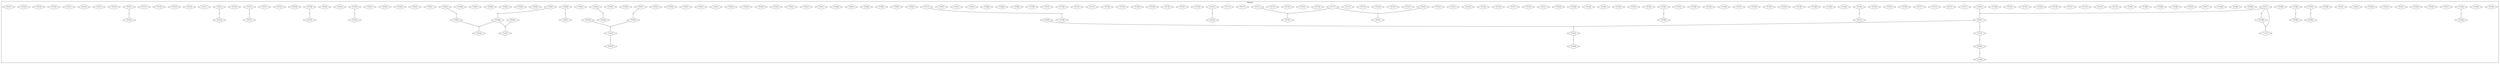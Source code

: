 digraph GRAPH_0 {
	edge [ dir=none];
	graph [ rankdir=TB ];
	ratio=auto;
	mincross=2.0;
	node [
		fontsize=11,
		fillcolor=white,
		style=filled,

];
	subgraph cluster_0 {
		label = "Tikaboo"
		0 [ label="TV1003", shape=diamond, width=0.000000, height=0.000000 ]
		0 [ label="TV1003", shape=diamond, width=0.000000, height=0.000000 ]
		1 [ label="TV2003", shape=diamond, width=0.000000, height=0.000000 ]
		1 [ label="TV2003", shape=diamond, width=0.000000, height=0.000000 ]
		2 [ label="TV2004", shape=diamond, width=0.000000, height=0.000000 ]
		2 [ label="TV2004", shape=diamond, width=0.000000, height=0.000000 ]
		3 [ label="TV2005", shape=diamond, width=0.000000, height=0.000000 ]
	marr3 [shape=diamond,style=filled,label="",height=.1,width=.1]
		4 [ label="TV2017", shape=diamond, width=0.000000, height=0.000000 ]
		4 [ label="TV2017", shape=diamond, width=0.000000, height=0.000000 ]
		5 [ label="TV2026", shape=diamond, width=0.000000, height=0.000000 ]
		5 [ label="TV2026", shape=diamond, width=0.000000, height=0.000000 ]
		6 [ label="TV2030", shape=diamond, width=0.000000, height=0.000000 ]
		6 [ label="TV2030", shape=diamond, width=0.000000, height=0.000000 ]
		7 [ label="TV2031", shape=diamond, width=0.000000, height=0.000000 ]
	marr7 [shape=diamond,style=filled,label="",height=.1,width=.1]
		8 [ label="TV2032", shape=diamond, width=0.000000, height=0.000000 ]
		8 [ label="TV2032", shape=diamond, width=0.000000, height=0.000000 ]
		9 [ label="TV2033", shape=diamond, width=0.000000, height=0.000000 ]
		9 [ label="TV2033", shape=diamond, width=0.000000, height=0.000000 ]
		10 [ label="TV2034", shape=diamond, width=0.000000, height=0.000000 ]
		10 [ label="TV2034", shape=diamond, width=0.000000, height=0.000000 ]
		11 [ label="TV2035", shape=diamond, width=0.000000, height=0.000000 ]
		11 [ label="TV2035", shape=diamond, width=0.000000, height=0.000000 ]
		12 [ label="TV2041", shape=diamond, width=0.000000, height=0.000000 ]
		12 [ label="TV2041", shape=diamond, width=0.000000, height=0.000000 ]
		13 [ label="TV2048", shape=diamond, width=0.000000, height=0.000000 ]
		13 [ label="TV2048", shape=diamond, width=0.000000, height=0.000000 ]
		14 [ label="TV2053", shape=diamond, width=0.000000, height=0.000000 ]
		14 [ label="TV2053", shape=diamond, width=0.000000, height=0.000000 ]
		15 [ label="TV2055", shape=diamond, width=0.000000, height=0.000000 ]
		15 [ label="TV2055", shape=diamond, width=0.000000, height=0.000000 ]
		16 [ label="TV2060", shape=diamond, width=0.000000, height=0.000000 ]
		16 [ label="TV2060", shape=diamond, width=0.000000, height=0.000000 ]
		17 [ label="TV2062", shape=diamond, width=0.000000, height=0.000000 ]
	marr17 [shape=diamond,style=filled,label="",height=.1,width=.1]
		18 [ label="TV2064", shape=diamond, width=0.000000, height=0.000000 ]
		18 [ label="TV2064", shape=diamond, width=0.000000, height=0.000000 ]
		19 [ label="TV2065", shape=diamond, width=0.000000, height=0.000000 ]
	marr19 [shape=diamond,style=filled,label="",height=.1,width=.1]
		20 [ label="TV2066", shape=diamond, width=0.000000, height=0.000000 ]
		20 [ label="TV2066", shape=diamond, width=0.000000, height=0.000000 ]
		21 [ label="TV2068", shape=diamond, width=0.000000, height=0.000000 ]
		21 [ label="TV2068", shape=diamond, width=0.000000, height=0.000000 ]
		22 [ label="TV2069", shape=diamond, width=0.000000, height=0.000000 ]
		22 [ label="TV2069", shape=diamond, width=0.000000, height=0.000000 ]
		23 [ label="TV2071", shape=diamond, width=0.000000, height=0.000000 ]
		23 [ label="TV2071", shape=diamond, width=0.000000, height=0.000000 ]
		24 [ label="TV2078", shape=diamond, width=0.000000, height=0.000000 ]
		24 [ label="TV2078", shape=diamond, width=0.000000, height=0.000000 ]
		25 [ label="TV2080", shape=diamond, width=0.000000, height=0.000000 ]
		25 [ label="TV2080", shape=diamond, width=0.000000, height=0.000000 ]
		26 [ label="TV2086", shape=diamond, width=0.000000, height=0.000000 ]
		26 [ label="TV2086", shape=diamond, width=0.000000, height=0.000000 ]
		27 [ label="TV2090", shape=diamond, width=0.000000, height=0.000000 ]
		27 [ label="TV2090", shape=diamond, width=0.000000, height=0.000000 ]
		28 [ label="TV2091", shape=diamond, width=0.000000, height=0.000000 ]
		28 [ label="TV2091", shape=diamond, width=0.000000, height=0.000000 ]
		29 [ label="TV2252", shape=diamond, width=0.000000, height=0.000000 ]
		29 [ label="TV2252", shape=diamond, width=0.000000, height=0.000000 ]
		30 [ label="TV2253", shape=diamond, width=0.000000, height=0.000000 ]
		30 [ label="TV2253", shape=diamond, width=0.000000, height=0.000000 ]
		31 [ label="TV2254", shape=diamond, width=0.000000, height=0.000000 ]
		31 [ label="TV2254", shape=diamond, width=0.000000, height=0.000000 ]
		32 [ label="TV2257", shape=diamond, width=0.000000, height=0.000000 ]
		32 [ label="TV2257", shape=diamond, width=0.000000, height=0.000000 ]
		33 [ label="TV2258", shape=diamond, width=0.000000, height=0.000000 ]
		33 [ label="TV2258", shape=diamond, width=0.000000, height=0.000000 ]
		34 [ label="TV2259", shape=diamond, width=0.000000, height=0.000000 ]
		34 [ label="TV2259", shape=diamond, width=0.000000, height=0.000000 ]
		35 [ label="TV2261", shape=diamond, width=0.000000, height=0.000000 ]
		35 [ label="TV2261", shape=diamond, width=0.000000, height=0.000000 ]
		36 [ label="TV2265", shape=diamond, width=0.000000, height=0.000000 ]
		36 [ label="TV2265", shape=diamond, width=0.000000, height=0.000000 ]
		37 [ label="TV2268", shape=diamond, width=0.000000, height=0.000000 ]
		37 [ label="TV2268", shape=diamond, width=0.000000, height=0.000000 ]
		38 [ label="TV2269", shape=diamond, width=0.000000, height=0.000000 ]
	marr38 [shape=diamond,style=filled,label="",height=.1,width=.1]
		39 [ label="TV2270", shape=diamond, width=0.000000, height=0.000000 ]
	marr39 [shape=diamond,style=filled,label="",height=.1,width=.1]
		40 [ label="TV2271", shape=diamond, width=0.000000, height=0.000000 ]
		40 [ label="TV2271", shape=diamond, width=0.000000, height=0.000000 ]
		41 [ label="TV2272", shape=diamond, width=0.000000, height=0.000000 ]
		41 [ label="TV2272", shape=diamond, width=0.000000, height=0.000000 ]
		42 [ label="TV2273", shape=diamond, width=0.000000, height=0.000000 ]
		42 [ label="TV2273", shape=diamond, width=0.000000, height=0.000000 ]
		43 [ label="TV2275", shape=diamond, width=0.000000, height=0.000000 ]
		43 [ label="TV2275", shape=diamond, width=0.000000, height=0.000000 ]
		44 [ label="TV2277", shape=diamond, width=0.000000, height=0.000000 ]
		44 [ label="TV2277", shape=diamond, width=0.000000, height=0.000000 ]
		45 [ label="TV2280", shape=diamond, width=0.000000, height=0.000000 ]
		45 [ label="TV2280", shape=diamond, width=0.000000, height=0.000000 ]
		46 [ label="TV2281", shape=diamond, width=0.000000, height=0.000000 ]
		46 [ label="TV2281", shape=diamond, width=0.000000, height=0.000000 ]
		47 [ label="TV2282", shape=diamond, width=0.000000, height=0.000000 ]
		47 [ label="TV2282", shape=diamond, width=0.000000, height=0.000000 ]
		48 [ label="TV2283", shape=diamond, width=0.000000, height=0.000000 ]
		48 [ label="TV2283", shape=diamond, width=0.000000, height=0.000000 ]
		49 [ label="TV2284", shape=diamond, width=0.000000, height=0.000000 ]
		49 [ label="TV2284", shape=diamond, width=0.000000, height=0.000000 ]
		50 [ label="TV2285", shape=diamond, width=0.000000, height=0.000000 ]
	marr50 [shape=diamond,style=filled,label="",height=.1,width=.1]
		51 [ label="TV2286", shape=diamond, width=0.000000, height=0.000000 ]
		51 [ label="TV2286", shape=diamond, width=0.000000, height=0.000000 ]
		52 [ label="TV2288", shape=diamond, width=0.000000, height=0.000000 ]
		52 [ label="TV2288", shape=diamond, width=0.000000, height=0.000000 ]
		53 [ label="TV2290", shape=diamond, width=0.000000, height=0.000000 ]
		53 [ label="TV2290", shape=diamond, width=0.000000, height=0.000000 ]
		54 [ label="TV2293", shape=diamond, width=0.000000, height=0.000000 ]
		54 [ label="TV2293", shape=diamond, width=0.000000, height=0.000000 ]
		55 [ label="TV2295", shape=diamond, width=0.000000, height=0.000000 ]
		55 [ label="TV2295", shape=diamond, width=0.000000, height=0.000000 ]
		56 [ label="TV2296", shape=diamond, width=0.000000, height=0.000000 ]
		56 [ label="TV2296", shape=diamond, width=0.000000, height=0.000000 ]
		57 [ label="TV2297", shape=diamond, width=0.000000, height=0.000000 ]
		57 [ label="TV2297", shape=diamond, width=0.000000, height=0.000000 ]
		58 [ label="TV2298", shape=diamond, width=0.000000, height=0.000000 ]
		58 [ label="TV2298", shape=diamond, width=0.000000, height=0.000000 ]
		59 [ label="TV2299", shape=diamond, width=0.000000, height=0.000000 ]
		59 [ label="TV2299", shape=diamond, width=0.000000, height=0.000000 ]
		60 [ label="TV2300", shape=diamond, width=0.000000, height=0.000000 ]
		60 [ label="TV2300", shape=diamond, width=0.000000, height=0.000000 ]
		61 [ label="TV2301", shape=diamond, width=0.000000, height=0.000000 ]
		61 [ label="TV2301", shape=diamond, width=0.000000, height=0.000000 ]
		62 [ label="TV2302", shape=diamond, width=0.000000, height=0.000000 ]
		62 [ label="TV2302", shape=diamond, width=0.000000, height=0.000000 ]
		63 [ label="TV2304", shape=diamond, width=0.000000, height=0.000000 ]
		63 [ label="TV2304", shape=diamond, width=0.000000, height=0.000000 ]
		64 [ label="TV2501", shape=diamond, width=0.000000, height=0.000000 ]
		64 [ label="TV2501", shape=diamond, width=0.000000, height=0.000000 ]
		65 [ label="TV2502", shape=diamond, width=0.000000, height=0.000000 ]
		65 [ label="TV2502", shape=diamond, width=0.000000, height=0.000000 ]
		66 [ label="TV2503", shape=diamond, width=0.000000, height=0.000000 ]
		66 [ label="TV2503", shape=diamond, width=0.000000, height=0.000000 ]
		67 [ label="TV2504", shape=diamond, width=0.000000, height=0.000000 ]
		67 [ label="TV2504", shape=diamond, width=0.000000, height=0.000000 ]
		68 [ label="TV2506", shape=diamond, width=0.000000, height=0.000000 ]
		68 [ label="TV2506", shape=diamond, width=0.000000, height=0.000000 ]
		69 [ label="TV2508", shape=diamond, width=0.000000, height=0.000000 ]
		69 [ label="TV2508", shape=diamond, width=0.000000, height=0.000000 ]
		70 [ label="TV2511", shape=diamond, width=0.000000, height=0.000000 ]
		70 [ label="TV2511", shape=diamond, width=0.000000, height=0.000000 ]
		71 [ label="TV2514", shape=diamond, width=0.000000, height=0.000000 ]
		71 [ label="TV2514", shape=diamond, width=0.000000, height=0.000000 ]
		72 [ label="TV2515", shape=diamond, width=0.000000, height=0.000000 ]
	marr72 [shape=diamond,style=filled,label="",height=.1,width=.1]
		73 [ label="TV2517", shape=diamond, width=0.000000, height=0.000000 ]
		73 [ label="TV2517", shape=diamond, width=0.000000, height=0.000000 ]
		74 [ label="TV2518", shape=diamond, width=0.000000, height=0.000000 ]
		74 [ label="TV2518", shape=diamond, width=0.000000, height=0.000000 ]
		75 [ label="TV2519", shape=diamond, width=0.000000, height=0.000000 ]
		75 [ label="TV2519", shape=diamond, width=0.000000, height=0.000000 ]
		76 [ label="TV2520", shape=diamond, width=0.000000, height=0.000000 ]
		76 [ label="TV2520", shape=diamond, width=0.000000, height=0.000000 ]
		77 [ label="TV2522", shape=diamond, width=0.000000, height=0.000000 ]
		77 [ label="TV2522", shape=diamond, width=0.000000, height=0.000000 ]
		78 [ label="TV2523", shape=diamond, width=0.000000, height=0.000000 ]
		78 [ label="TV2523", shape=diamond, width=0.000000, height=0.000000 ]
		79 [ label="TV2524", shape=diamond, width=0.000000, height=0.000000 ]
	marr79 [shape=diamond,style=filled,label="",height=.1,width=.1]
		80 [ label="TV2525", shape=diamond, width=0.000000, height=0.000000 ]
		80 [ label="TV2525", shape=diamond, width=0.000000, height=0.000000 ]
		81 [ label="TV2527", shape=diamond, width=0.000000, height=0.000000 ]
		81 [ label="TV2527", shape=diamond, width=0.000000, height=0.000000 ]
		82 [ label="TV2529", shape=diamond, width=0.000000, height=0.000000 ]
		82 [ label="TV2529", shape=diamond, width=0.000000, height=0.000000 ]
		83 [ label="TV2530", shape=diamond, width=0.000000, height=0.000000 ]
		83 [ label="TV2530", shape=diamond, width=0.000000, height=0.000000 ]
		84 [ label="TV2753", shape=diamond, width=0.000000, height=0.000000 ]
		84 [ label="TV2753", shape=diamond, width=0.000000, height=0.000000 ]
		85 [ label="TV2755", shape=diamond, width=0.000000, height=0.000000 ]
		85 [ label="TV2755", shape=diamond, width=0.000000, height=0.000000 ]
		86 [ label="TV2757", shape=diamond, width=0.000000, height=0.000000 ]
		86 [ label="TV2757", shape=diamond, width=0.000000, height=0.000000 ]
		87 [ label="TV2759", shape=diamond, width=0.000000, height=0.000000 ]
		87 [ label="TV2759", shape=diamond, width=0.000000, height=0.000000 ]
		88 [ label="TV2762", shape=diamond, width=0.000000, height=0.000000 ]
		88 [ label="TV2762", shape=diamond, width=0.000000, height=0.000000 ]
		89 [ label="TV2764", shape=diamond, width=0.000000, height=0.000000 ]
		89 [ label="TV2764", shape=diamond, width=0.000000, height=0.000000 ]
		90 [ label="TV2766", shape=diamond, width=0.000000, height=0.000000 ]
	marr90 [shape=diamond,style=filled,label="",height=.1,width=.1]
		91 [ label="TV2770", shape=diamond, width=0.000000, height=0.000000 ]
		91 [ label="TV2770", shape=diamond, width=0.000000, height=0.000000 ]
		92 [ label="TV2772", shape=diamond, width=0.000000, height=0.000000 ]
		92 [ label="TV2772", shape=diamond, width=0.000000, height=0.000000 ]
		93 [ label="TV2773", shape=diamond, width=0.000000, height=0.000000 ]
		93 [ label="TV2773", shape=diamond, width=0.000000, height=0.000000 ]
		94 [ label="TV2774", shape=diamond, width=0.000000, height=0.000000 ]
		94 [ label="TV2774", shape=diamond, width=0.000000, height=0.000000 ]
		95 [ label="TV2775", shape=diamond, width=0.000000, height=0.000000 ]
		95 [ label="TV2775", shape=diamond, width=0.000000, height=0.000000 ]
		96 [ label="TV2780", shape=diamond, width=0.000000, height=0.000000 ]
		96 [ label="TV2780", shape=diamond, width=0.000000, height=0.000000 ]
		97 [ label="TV2781", shape=diamond, width=0.000000, height=0.000000 ]
		97 [ label="TV2781", shape=diamond, width=0.000000, height=0.000000 ]
		98 [ label="TV2782", shape=diamond, width=0.000000, height=0.000000 ]
	marr98 [shape=diamond,style=filled,label="",height=.1,width=.1]
		99 [ label="TV2783", shape=diamond, width=0.000000, height=0.000000 ]
		99 [ label="TV2783", shape=diamond, width=0.000000, height=0.000000 ]
		100 [ label="TV2784", shape=diamond, width=0.000000, height=0.000000 ]
		100 [ label="TV2784", shape=diamond, width=0.000000, height=0.000000 ]
		101 [ label="TV2788", shape=diamond, width=0.000000, height=0.000000 ]
		101 [ label="TV2788", shape=diamond, width=0.000000, height=0.000000 ]
		102 [ label="TV2789", shape=diamond, width=0.000000, height=0.000000 ]
		102 [ label="TV2789", shape=diamond, width=0.000000, height=0.000000 ]
		103 [ label="TV2790", shape=diamond, width=0.000000, height=0.000000 ]
		103 [ label="TV2790", shape=diamond, width=0.000000, height=0.000000 ]
		104 [ label="TV2792", shape=diamond, width=0.000000, height=0.000000 ]
		104 [ label="TV2792", shape=diamond, width=0.000000, height=0.000000 ]
		105 [ label="TV2795", shape=diamond, width=0.000000, height=0.000000 ]
		105 [ label="TV2795", shape=diamond, width=0.000000, height=0.000000 ]
		106 [ label="TV2796", shape=diamond, width=0.000000, height=0.000000 ]
		106 [ label="TV2796", shape=diamond, width=0.000000, height=0.000000 ]
		107 [ label="TV2797", shape=diamond, width=0.000000, height=0.000000 ]
		107 [ label="TV2797", shape=diamond, width=0.000000, height=0.000000 ]
		108 [ label="TV2798", shape=diamond, width=0.000000, height=0.000000 ]
		108 [ label="TV2798", shape=diamond, width=0.000000, height=0.000000 ]
		109 [ label="TV2804", shape=diamond, width=0.000000, height=0.000000 ]
		109 [ label="TV2804", shape=diamond, width=0.000000, height=0.000000 ]
		110 [ label="TV2806", shape=diamond, width=0.000000, height=0.000000 ]
		110 [ label="TV2806", shape=diamond, width=0.000000, height=0.000000 ]
		111 [ label="TV2808", shape=diamond, width=0.000000, height=0.000000 ]
		111 [ label="TV2808", shape=diamond, width=0.000000, height=0.000000 ]
		112 [ label="TV2810", shape=diamond, width=0.000000, height=0.000000 ]
		112 [ label="TV2810", shape=diamond, width=0.000000, height=0.000000 ]
		113 [ label="TV2812", shape=diamond, width=0.000000, height=0.000000 ]
		113 [ label="TV2812", shape=diamond, width=0.000000, height=0.000000 ]
		114 [ label="TV2813", shape=diamond, width=0.000000, height=0.000000 ]
		114 [ label="TV2813", shape=diamond, width=0.000000, height=0.000000 ]
		115 [ label="TV3001", shape=diamond, width=0.000000, height=0.000000 ]
		115 [ label="TV3001", shape=diamond, width=0.000000, height=0.000000 ]
		116 [ label="TV3002", shape=diamond, width=0.000000, height=0.000000 ]
		116 [ label="TV3002", shape=diamond, width=0.000000, height=0.000000 ]
		117 [ label="TV3003", shape=diamond, width=0.000000, height=0.000000 ]
		117 [ label="TV3003", shape=diamond, width=0.000000, height=0.000000 ]
		118 [ label="TV3005", shape=diamond, width=0.000000, height=0.000000 ]
		118 [ label="TV3005", shape=diamond, width=0.000000, height=0.000000 ]
		119 [ label="TV3006", shape=diamond, width=0.000000, height=0.000000 ]
		119 [ label="TV3006", shape=diamond, width=0.000000, height=0.000000 ]
		120 [ label="TV3007", shape=diamond, width=0.000000, height=0.000000 ]
		120 [ label="TV3007", shape=diamond, width=0.000000, height=0.000000 ]
		121 [ label="TV3008", shape=diamond, width=0.000000, height=0.000000 ]
	marr121 [shape=diamond,style=filled,label="",height=.1,width=.1]
		122 [ label="TV3009", shape=diamond, width=0.000000, height=0.000000 ]
		122 [ label="TV3009", shape=diamond, width=0.000000, height=0.000000 ]
		123 [ label="TV3010", shape=diamond, width=0.000000, height=0.000000 ]
	marr123 [shape=diamond,style=filled,label="",height=.1,width=.1]
		124 [ label="TV3011", shape=diamond, width=0.000000, height=0.000000 ]
	marr124 [shape=diamond,style=filled,label="",height=.1,width=.1]
		125 [ label="TV3012", shape=diamond, width=0.000000, height=0.000000 ]
		125 [ label="TV3012", shape=diamond, width=0.000000, height=0.000000 ]
		126 [ label="TV3013", shape=diamond, width=0.000000, height=0.000000 ]
		126 [ label="TV3013", shape=diamond, width=0.000000, height=0.000000 ]
		127 [ label="TV3014", shape=diamond, width=0.000000, height=0.000000 ]
		127 [ label="TV3014", shape=diamond, width=0.000000, height=0.000000 ]
		128 [ label="TV3015", shape=diamond, width=0.000000, height=0.000000 ]
		128 [ label="TV3015", shape=diamond, width=0.000000, height=0.000000 ]
		129 [ label="TV3016", shape=diamond, width=0.000000, height=0.000000 ]
		129 [ label="TV3016", shape=diamond, width=0.000000, height=0.000000 ]
		130 [ label="TV3017", shape=diamond, width=0.000000, height=0.000000 ]
	marr130 [shape=diamond,style=filled,label="",height=.1,width=.1]
		131 [ label="TV3018", shape=diamond, width=0.000000, height=0.000000 ]
		131 [ label="TV3018", shape=diamond, width=0.000000, height=0.000000 ]
		132 [ label="TV3019", shape=diamond, width=0.000000, height=0.000000 ]
		132 [ label="TV3019", shape=diamond, width=0.000000, height=0.000000 ]
		133 [ label="TV3020", shape=diamond, width=0.000000, height=0.000000 ]
		133 [ label="TV3020", shape=diamond, width=0.000000, height=0.000000 ]
		134 [ label="TV3021", shape=diamond, width=0.000000, height=0.000000 ]
		134 [ label="TV3021", shape=diamond, width=0.000000, height=0.000000 ]
		135 [ label="TV3022", shape=diamond, width=0.000000, height=0.000000 ]
		135 [ label="TV3022", shape=diamond, width=0.000000, height=0.000000 ]
		136 [ label="TV3023", shape=diamond, width=0.000000, height=0.000000 ]
		136 [ label="TV3023", shape=diamond, width=0.000000, height=0.000000 ]
		137 [ label="TV3024", shape=diamond, width=0.000000, height=0.000000 ]
		137 [ label="TV3024", shape=diamond, width=0.000000, height=0.000000 ]
		138 [ label="TV3025", shape=diamond, width=0.000000, height=0.000000 ]
		138 [ label="TV3025", shape=diamond, width=0.000000, height=0.000000 ]
		139 [ label="TV3026", shape=diamond, width=0.000000, height=0.000000 ]
	marr139 [shape=diamond,style=filled,label="",height=.1,width=.1]
		140 [ label="TV3027", shape=diamond, width=0.000000, height=0.000000 ]
		140 [ label="TV3027", shape=diamond, width=0.000000, height=0.000000 ]
		141 [ label="TV3028", shape=diamond, width=0.000000, height=0.000000 ]
		141 [ label="TV3028", shape=diamond, width=0.000000, height=0.000000 ]
		142 [ label="TV3029", shape=diamond, width=0.000000, height=0.000000 ]
	marr142 [shape=diamond,style=filled,label="",height=.1,width=.1]
		143 [ label="TV3030", shape=diamond, width=0.000000, height=0.000000 ]
	marr143 [shape=diamond,style=filled,label="",height=.1,width=.1]
		144 [ label="TV3031", shape=diamond, width=0.000000, height=0.000000 ]
	marr144 [shape=diamond,style=filled,label="",height=.1,width=.1]
		145 [ label="TV3032", shape=diamond, width=0.000000, height=0.000000 ]
		145 [ label="TV3032", shape=diamond, width=0.000000, height=0.000000 ]
		146 [ label="TV3033", shape=diamond, width=0.000000, height=0.000000 ]
		146 [ label="TV3033", shape=diamond, width=0.000000, height=0.000000 ]
		147 [ label="TV3034", shape=diamond, width=0.000000, height=0.000000 ]
	marr147 [shape=diamond,style=filled,label="",height=.1,width=.1]
		148 [ label="TV3035", shape=diamond, width=0.000000, height=0.000000 ]
		148 [ label="TV3035", shape=diamond, width=0.000000, height=0.000000 ]
		149 [ label="TV3036", shape=diamond, width=0.000000, height=0.000000 ]
		149 [ label="TV3036", shape=diamond, width=0.000000, height=0.000000 ]
		150 [ label="TV3037", shape=diamond, width=0.000000, height=0.000000 ]
	marr150 [shape=diamond,style=filled,label="",height=.1,width=.1]
		151 [ label="TV3038", shape=diamond, width=0.000000, height=0.000000 ]
		151 [ label="TV3038", shape=diamond, width=0.000000, height=0.000000 ]
		152 [ label="TV3041", shape=diamond, width=0.000000, height=0.000000 ]
		152 [ label="TV3041", shape=diamond, width=0.000000, height=0.000000 ]
		153 [ label="TV3042", shape=diamond, width=0.000000, height=0.000000 ]
		153 [ label="TV3042", shape=diamond, width=0.000000, height=0.000000 ]
		154 [ label="TV3043", shape=diamond, width=0.000000, height=0.000000 ]
		154 [ label="TV3043", shape=diamond, width=0.000000, height=0.000000 ]
		155 [ label="TV3044", shape=diamond, width=0.000000, height=0.000000 ]
		155 [ label="TV3044", shape=diamond, width=0.000000, height=0.000000 ]
		156 [ label="TV3045", shape=diamond, width=0.000000, height=0.000000 ]
		156 [ label="TV3045", shape=diamond, width=0.000000, height=0.000000 ]
		157 [ label="TV3046", shape=diamond, width=0.000000, height=0.000000 ]
		157 [ label="TV3046", shape=diamond, width=0.000000, height=0.000000 ]
		158 [ label="TV3047", shape=diamond, width=0.000000, height=0.000000 ]
		158 [ label="TV3047", shape=diamond, width=0.000000, height=0.000000 ]
		159 [ label="TV3048", shape=diamond, width=0.000000, height=0.000000 ]
		159 [ label="TV3048", shape=diamond, width=0.000000, height=0.000000 ]
		160 [ label="TV3049", shape=diamond, width=0.000000, height=0.000000 ]
	marr160 [shape=diamond,style=filled,label="",height=.1,width=.1]
		161 [ label="TV3050", shape=diamond, width=0.000000, height=0.000000 ]
		161 [ label="TV3050", shape=diamond, width=0.000000, height=0.000000 ]
		162 [ label="TV3051", shape=diamond, width=0.000000, height=0.000000 ]
		162 [ label="TV3051", shape=diamond, width=0.000000, height=0.000000 ]
		163 [ label="TV3052", shape=diamond, width=0.000000, height=0.000000 ]
		163 [ label="TV3052", shape=diamond, width=0.000000, height=0.000000 ]
		164 [ label="TV3053", shape=diamond, width=0.000000, height=0.000000 ]
		164 [ label="TV3053", shape=diamond, width=0.000000, height=0.000000 ]
		165 [ label="TV3054", shape=diamond, width=0.000000, height=0.000000 ]
		165 [ label="TV3054", shape=diamond, width=0.000000, height=0.000000 ]
		166 [ label="TV3055", shape=diamond, width=0.000000, height=0.000000 ]
	marr166 [shape=diamond,style=filled,label="",height=.1,width=.1]
		167 [ label="TV3056", shape=diamond, width=0.000000, height=0.000000 ]
	marr167 [shape=diamond,style=filled,label="",height=.1,width=.1]
		168 [ label="TV3201", shape=diamond, width=0.000000, height=0.000000 ]
		168 [ label="TV3201", shape=diamond, width=0.000000, height=0.000000 ]
		169 [ label="TV3202", shape=diamond, width=0.000000, height=0.000000 ]
	marr169 [shape=diamond,style=filled,label="",height=.1,width=.1]
		170 [ label="TV3203", shape=diamond, width=0.000000, height=0.000000 ]
		170 [ label="TV3203", shape=diamond, width=0.000000, height=0.000000 ]
		171 [ label="TV3204", shape=diamond, width=0.000000, height=0.000000 ]
		171 [ label="TV3204", shape=diamond, width=0.000000, height=0.000000 ]
		172 [ label="TV3205", shape=diamond, width=0.000000, height=0.000000 ]
		172 [ label="TV3205", shape=diamond, width=0.000000, height=0.000000 ]
		173 [ label="TV3206", shape=diamond, width=0.000000, height=0.000000 ]
		173 [ label="TV3206", shape=diamond, width=0.000000, height=0.000000 ]
		174 [ label="TV3207", shape=diamond, width=0.000000, height=0.000000 ]
	marr174 [shape=diamond,style=filled,label="",height=.1,width=.1]
		175 [ label="TV3208", shape=diamond, width=0.000000, height=0.000000 ]
		175 [ label="TV3208", shape=diamond, width=0.000000, height=0.000000 ]
		176 [ label="TV3209", shape=diamond, width=0.000000, height=0.000000 ]
	marr176 [shape=diamond,style=filled,label="",height=.1,width=.1]
		177 [ label="TV3210", shape=diamond, width=0.000000, height=0.000000 ]
		177 [ label="TV3210", shape=diamond, width=0.000000, height=0.000000 ]
		178 [ label="TV3211", shape=diamond, width=0.000000, height=0.000000 ]
	marr178 [shape=diamond,style=filled,label="",height=.1,width=.1]
		179 [ label="TV3212", shape=diamond, width=0.000000, height=0.000000 ]
		179 [ label="TV3212", shape=diamond, width=0.000000, height=0.000000 ]
		180 [ label="TV3213", shape=diamond, width=0.000000, height=0.000000 ]
		180 [ label="TV3213", shape=diamond, width=0.000000, height=0.000000 ]
		181 [ label="TV3214", shape=diamond, width=0.000000, height=0.000000 ]
		181 [ label="TV3214", shape=diamond, width=0.000000, height=0.000000 ]
		182 [ label="TV3215", shape=diamond, width=0.000000, height=0.000000 ]
		182 [ label="TV3215", shape=diamond, width=0.000000, height=0.000000 ]
		183 [ label="TV3216", shape=diamond, width=0.000000, height=0.000000 ]
	marr183 [shape=diamond,style=filled,label="",height=.1,width=.1]
		184 [ label="TV3217", shape=diamond, width=0.000000, height=0.000000 ]
		184 [ label="TV3217", shape=diamond, width=0.000000, height=0.000000 ]
		185 [ label="TV3218", shape=diamond, width=0.000000, height=0.000000 ]
		185 [ label="TV3218", shape=diamond, width=0.000000, height=0.000000 ]
		186 [ label="TV3219", shape=diamond, width=0.000000, height=0.000000 ]
		186 [ label="TV3219", shape=diamond, width=0.000000, height=0.000000 ]
		187 [ label="TV3220", shape=diamond, width=0.000000, height=0.000000 ]
		187 [ label="TV3220", shape=diamond, width=0.000000, height=0.000000 ]
		188 [ label="TV3221", shape=diamond, width=0.000000, height=0.000000 ]
		188 [ label="TV3221", shape=diamond, width=0.000000, height=0.000000 ]
		189 [ label="TV3222", shape=diamond, width=0.000000, height=0.000000 ]
		189 [ label="TV3222", shape=diamond, width=0.000000, height=0.000000 ]
		190 [ label="TV3223", shape=diamond, width=0.000000, height=0.000000 ]
	marr190 [shape=diamond,style=filled,label="",height=.1,width=.1]
		191 [ label="TV3224", shape=diamond, width=0.000000, height=0.000000 ]
		191 [ label="TV3224", shape=diamond, width=0.000000, height=0.000000 ]
		192 [ label="TV3225", shape=diamond, width=0.000000, height=0.000000 ]
		192 [ label="TV3225", shape=diamond, width=0.000000, height=0.000000 ]
		193 [ label="TV3226", shape=diamond, width=0.000000, height=0.000000 ]
		193 [ label="TV3226", shape=diamond, width=0.000000, height=0.000000 ]
		194 [ label="TV3227", shape=diamond, width=0.000000, height=0.000000 ]
		194 [ label="TV3227", shape=diamond, width=0.000000, height=0.000000 ]
		195 [ label="TV3228", shape=diamond, width=0.000000, height=0.000000 ]
		195 [ label="TV3228", shape=diamond, width=0.000000, height=0.000000 ]
		196 [ label="TV3229", shape=diamond, width=0.000000, height=0.000000 ]
		196 [ label="TV3229", shape=diamond, width=0.000000, height=0.000000 ]
		197 [ label="TV3230", shape=diamond, width=0.000000, height=0.000000 ]
		197 [ label="TV3230", shape=diamond, width=0.000000, height=0.000000 ]
		198 [ label="TV3231", shape=diamond, width=0.000000, height=0.000000 ]
	marr198 [shape=diamond,style=filled,label="",height=.1,width=.1]
		199 [ label="TV3232", shape=diamond, width=0.000000, height=0.000000 ]
		199 [ label="TV3232", shape=diamond, width=0.000000, height=0.000000 ]
	}
	2 -> marr3  [ color="#000000" weight=1 ]
	marr3 -> 3  [ color="#000000" weight=2 ]
	95 -> marr7  [ color="#000000" weight=1 ]
	marr7 -> 7  [ color="#000000" weight=2 ]
	14 -> marr7  [ color="#000000" weight=1 ]
	15 -> marr17  [ color="#000000" weight=1 ]
	marr17 -> 17  [ color="#000000" weight=2 ]
	18 -> marr19  [ color="#000000" weight=1 ]
	marr19 -> 19  [ color="#000000" weight=2 ]
	40 -> marr38  [ color="#000000" weight=1 ]
	marr38 -> 38  [ color="#000000" weight=2 ]
	40 -> marr39  [ color="#000000" weight=1 ]
	marr39 -> 39  [ color="#000000" weight=2 ]
	38 -> marr39  [ color="#000000" weight=1 ]
	62 -> marr50  [ color="#000000" weight=1 ]
	marr50 -> 50  [ color="#000000" weight=2 ]
	48 -> marr72  [ color="#000000" weight=1 ]
	marr72 -> 72  [ color="#000000" weight=2 ]
	80 -> marr79  [ color="#000000" weight=1 ]
	marr79 -> 79  [ color="#000000" weight=2 ]
	92 -> marr90  [ color="#000000" weight=1 ]
	marr90 -> 90  [ color="#000000" weight=2 ]
	95 -> marr98  [ color="#000000" weight=1 ]
	marr98 -> 98  [ color="#000000" weight=2 ]
	86 -> marr98  [ color="#000000" weight=1 ]
	123 -> marr121  [ color="#000000" weight=1 ]
	marr121 -> 121  [ color="#000000" weight=2 ]
	133 -> marr123  [ color="#000000" weight=1 ]
	marr123 -> 123  [ color="#000000" weight=2 ]
	130 -> marr123  [ color="#000000" weight=1 ]
	198 -> marr124  [ color="#000000" weight=1 ]
	marr124 -> 124  [ color="#000000" weight=2 ]
	40 -> marr130  [ color="#000000" weight=1 ]
	marr130 -> 130  [ color="#000000" weight=2 ]
	115 -> marr130  [ color="#000000" weight=1 ]
	149 -> marr139  [ color="#000000" weight=1 ]
	marr139 -> 139  [ color="#000000" weight=2 ]
	143 -> marr139  [ color="#000000" weight=1 ]
	139 -> marr142  [ color="#000000" weight=1 ]
	marr142 -> 142  [ color="#000000" weight=2 ]
	140 -> marr143  [ color="#000000" weight=1 ]
	marr143 -> 143  [ color="#000000" weight=2 ]
	160 -> marr144  [ color="#000000" weight=1 ]
	marr144 -> 144  [ color="#000000" weight=2 ]
	152 -> marr144  [ color="#000000" weight=1 ]
	146 -> marr147  [ color="#000000" weight=1 ]
	marr147 -> 147  [ color="#000000" weight=2 ]
	151 -> marr150  [ color="#000000" weight=1 ]
	marr150 -> 150  [ color="#000000" weight=2 ]
	153 -> marr160  [ color="#000000" weight=1 ]
	marr160 -> 160  [ color="#000000" weight=2 ]
	161 -> marr166  [ color="#000000" weight=1 ]
	marr166 -> 166  [ color="#000000" weight=2 ]
	166 -> marr167  [ color="#000000" weight=1 ]
	marr167 -> 167  [ color="#000000" weight=2 ]
	160 -> marr167  [ color="#000000" weight=1 ]
	170 -> marr169  [ color="#000000" weight=1 ]
	marr169 -> 169  [ color="#000000" weight=2 ]
	173 -> marr174  [ color="#000000" weight=1 ]
	marr174 -> 174  [ color="#000000" weight=2 ]
	124 -> marr176  [ color="#000000" weight=1 ]
	marr176 -> 176  [ color="#000000" weight=2 ]
	180 -> marr178  [ color="#000000" weight=1 ]
	marr178 -> 178  [ color="#000000" weight=2 ]
	182 -> marr183  [ color="#000000" weight=1 ]
	marr183 -> 183  [ color="#000000" weight=2 ]
	189 -> marr190  [ color="#000000" weight=1 ]
	marr190 -> 190  [ color="#000000" weight=2 ]
	130 -> marr198  [ color="#000000" weight=1 ]
	marr198 -> 198  [ color="#000000" weight=2 ]
}
